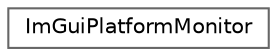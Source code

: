 digraph "类继承关系图"
{
 // LATEX_PDF_SIZE
  bgcolor="transparent";
  edge [fontname=Helvetica,fontsize=10,labelfontname=Helvetica,labelfontsize=10];
  node [fontname=Helvetica,fontsize=10,shape=box,height=0.2,width=0.4];
  rankdir="LR";
  Node0 [id="Node000000",label="ImGuiPlatformMonitor",height=0.2,width=0.4,color="grey40", fillcolor="white", style="filled",URL="$struct_im_gui_platform_monitor.html",tooltip=" "];
}
